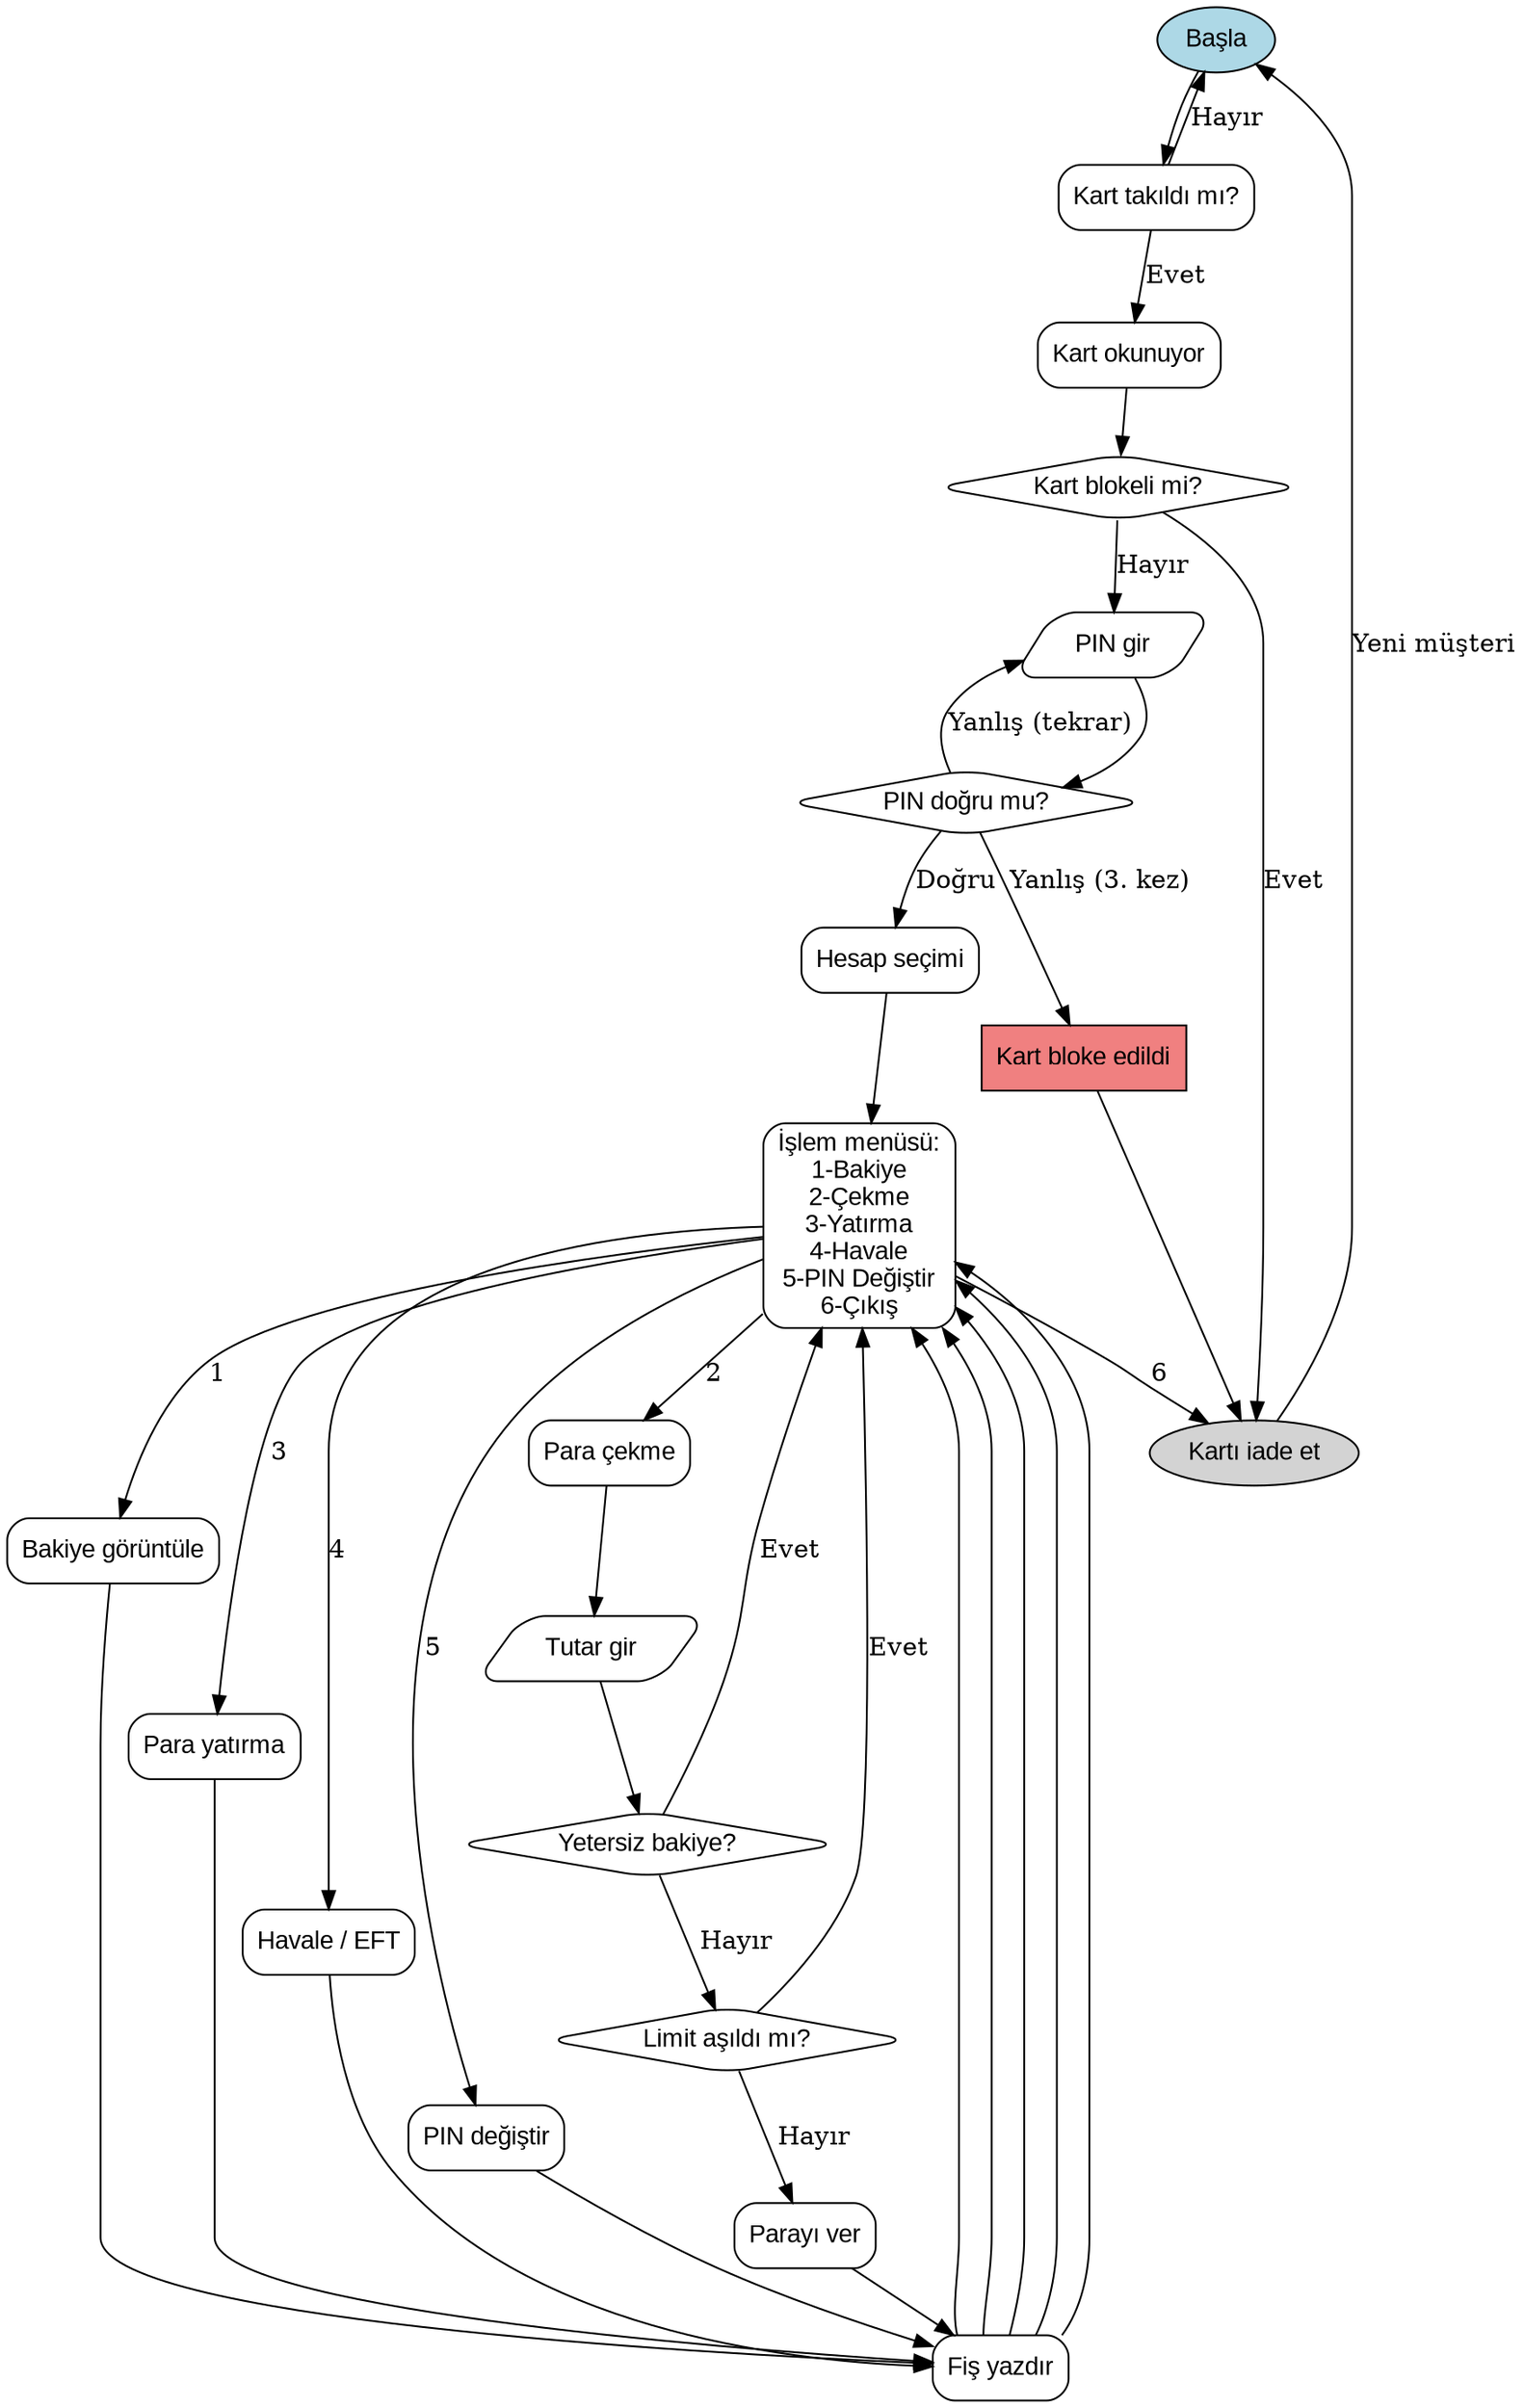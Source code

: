 digraph ATM_System {
    rankdir=TB;
    node [shape=rectangle, style=rounded, fontname="Arial"];

    Start [label="Başla", shape=oval, style=filled, fillcolor=lightblue];
    InsertCard [label="Kart takıldı mı?"];
    ReadCard [label="Kart okunuyor"];
    CardBlocked [label="Kart blokeli mi?", shape=diamond];
    EnterPIN [label="PIN gir", shape=parallelogram];
    VerifyPIN [label="PIN doğru mu?", shape=diamond];
    BlockCard [label="Kart bloke edildi", style=filled, fillcolor=lightcoral];
    SelectAccount [label="Hesap seçimi"];
    Menu [label="İşlem menüsü:\n1-Bakiye\n2-Çekme\n3-Yatırma\n4-Havale\n5-PIN Değiştir\n6-Çıkış"];
    
    // İşlemler
    Balance [label="Bakiye görüntüle"];
    Withdraw [label="Para çekme"];
    Deposit [label="Para yatırma"];
    Transfer [label="Havale / EFT"];
    ChangePIN [label="PIN değiştir"];
    Exit [label="Kartı iade et", shape=oval, style=filled, fillcolor=lightgrey];

    // Para çekme detayları
    WithdrawAmount [label="Tutar gir", shape=parallelogram];
    CheckBalance [label="Yetersiz bakiye?", shape=diamond];
    CheckLimit [label="Limit aşıldı mı?", shape=diamond];
    DispenseCash [label="Parayı ver"];
    PrintReceipt [label="Fiş yazdır"];
    
    // Bağlantılar
    Start -> InsertCard;
    InsertCard -> ReadCard [label="Evet"];
    InsertCard -> Start [label="Hayır"];

    ReadCard -> CardBlocked;
    CardBlocked -> Exit [label="Evet"];
    CardBlocked -> EnterPIN [label="Hayır"];

    EnterPIN -> VerifyPIN;
    VerifyPIN -> SelectAccount [label="Doğru"];
    VerifyPIN -> BlockCard [label="Yanlış (3. kez)"];
    VerifyPIN -> EnterPIN [label="Yanlış (tekrar)"];
    BlockCard -> Exit;

    SelectAccount -> Menu;

    Menu -> Balance [label="1"];
    Menu -> Withdraw [label="2"];
    Menu -> Deposit [label="3"];
    Menu -> Transfer [label="4"];
    Menu -> ChangePIN [label="5"];
    Menu -> Exit [label="6"];

    // Balance işlemi
    Balance -> PrintReceipt -> Menu;

    // Withdraw işlemi (detaylı)
    Withdraw -> WithdrawAmount -> CheckBalance;
    CheckBalance -> Menu [label="Evet"];
    CheckBalance -> CheckLimit [label="Hayır"];
    CheckLimit -> Menu [label="Evet"];
    CheckLimit -> DispenseCash [label="Hayır"];
    DispenseCash -> PrintReceipt -> Menu;

    // Deposit işlemi
    Deposit -> PrintReceipt -> Menu;

    // Transfer işlemi
    Transfer -> PrintReceipt -> Menu;

    // PIN değişikliği
    ChangePIN -> PrintReceipt -> Menu;

    // Çıkış
    Exit -> Start [label="Yeni müşteri"];
}
